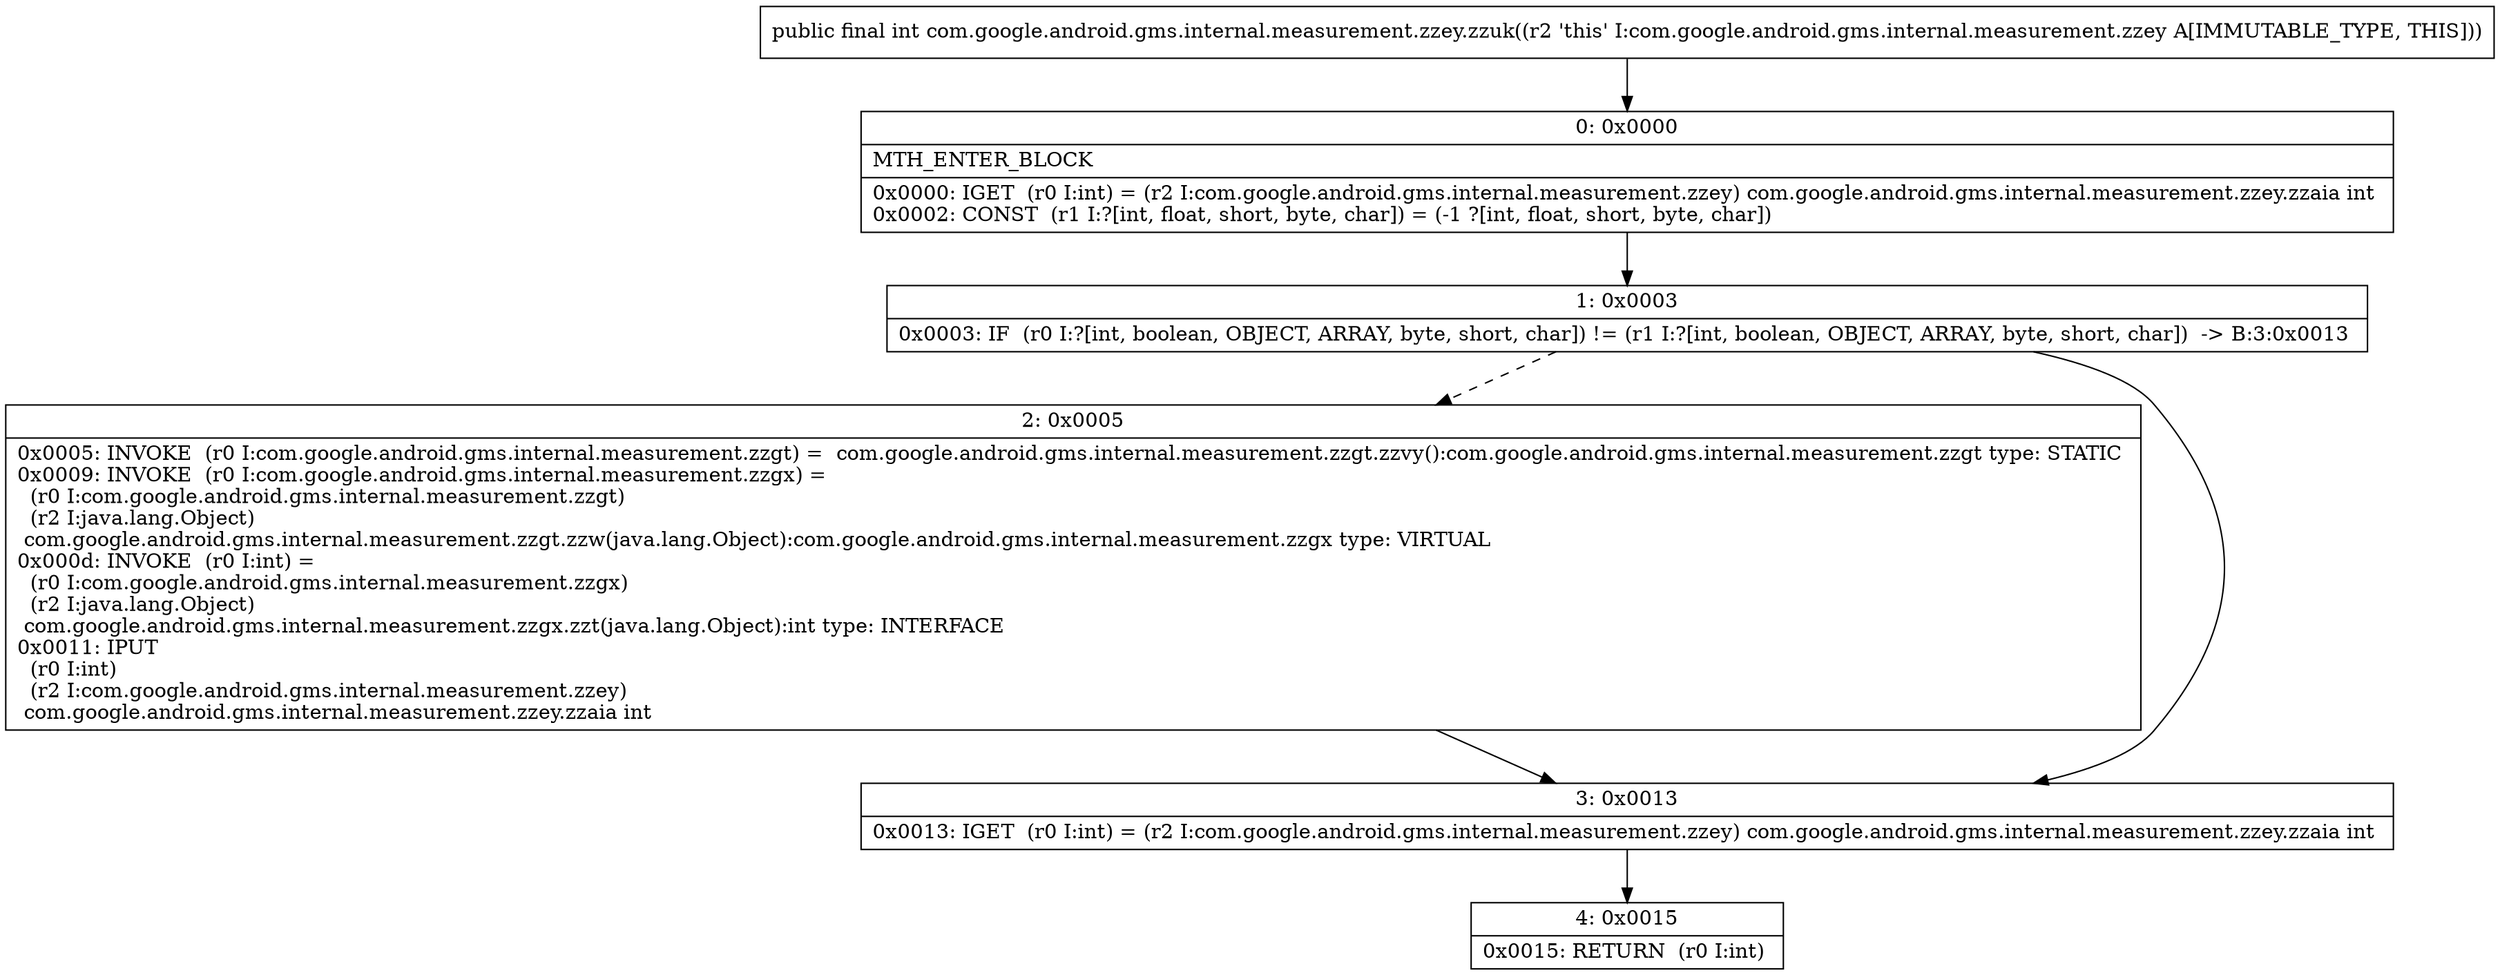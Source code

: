 digraph "CFG forcom.google.android.gms.internal.measurement.zzey.zzuk()I" {
Node_0 [shape=record,label="{0\:\ 0x0000|MTH_ENTER_BLOCK\l|0x0000: IGET  (r0 I:int) = (r2 I:com.google.android.gms.internal.measurement.zzey) com.google.android.gms.internal.measurement.zzey.zzaia int \l0x0002: CONST  (r1 I:?[int, float, short, byte, char]) = (\-1 ?[int, float, short, byte, char]) \l}"];
Node_1 [shape=record,label="{1\:\ 0x0003|0x0003: IF  (r0 I:?[int, boolean, OBJECT, ARRAY, byte, short, char]) != (r1 I:?[int, boolean, OBJECT, ARRAY, byte, short, char])  \-\> B:3:0x0013 \l}"];
Node_2 [shape=record,label="{2\:\ 0x0005|0x0005: INVOKE  (r0 I:com.google.android.gms.internal.measurement.zzgt) =  com.google.android.gms.internal.measurement.zzgt.zzvy():com.google.android.gms.internal.measurement.zzgt type: STATIC \l0x0009: INVOKE  (r0 I:com.google.android.gms.internal.measurement.zzgx) = \l  (r0 I:com.google.android.gms.internal.measurement.zzgt)\l  (r2 I:java.lang.Object)\l com.google.android.gms.internal.measurement.zzgt.zzw(java.lang.Object):com.google.android.gms.internal.measurement.zzgx type: VIRTUAL \l0x000d: INVOKE  (r0 I:int) = \l  (r0 I:com.google.android.gms.internal.measurement.zzgx)\l  (r2 I:java.lang.Object)\l com.google.android.gms.internal.measurement.zzgx.zzt(java.lang.Object):int type: INTERFACE \l0x0011: IPUT  \l  (r0 I:int)\l  (r2 I:com.google.android.gms.internal.measurement.zzey)\l com.google.android.gms.internal.measurement.zzey.zzaia int \l}"];
Node_3 [shape=record,label="{3\:\ 0x0013|0x0013: IGET  (r0 I:int) = (r2 I:com.google.android.gms.internal.measurement.zzey) com.google.android.gms.internal.measurement.zzey.zzaia int \l}"];
Node_4 [shape=record,label="{4\:\ 0x0015|0x0015: RETURN  (r0 I:int) \l}"];
MethodNode[shape=record,label="{public final int com.google.android.gms.internal.measurement.zzey.zzuk((r2 'this' I:com.google.android.gms.internal.measurement.zzey A[IMMUTABLE_TYPE, THIS])) }"];
MethodNode -> Node_0;
Node_0 -> Node_1;
Node_1 -> Node_2[style=dashed];
Node_1 -> Node_3;
Node_2 -> Node_3;
Node_3 -> Node_4;
}

